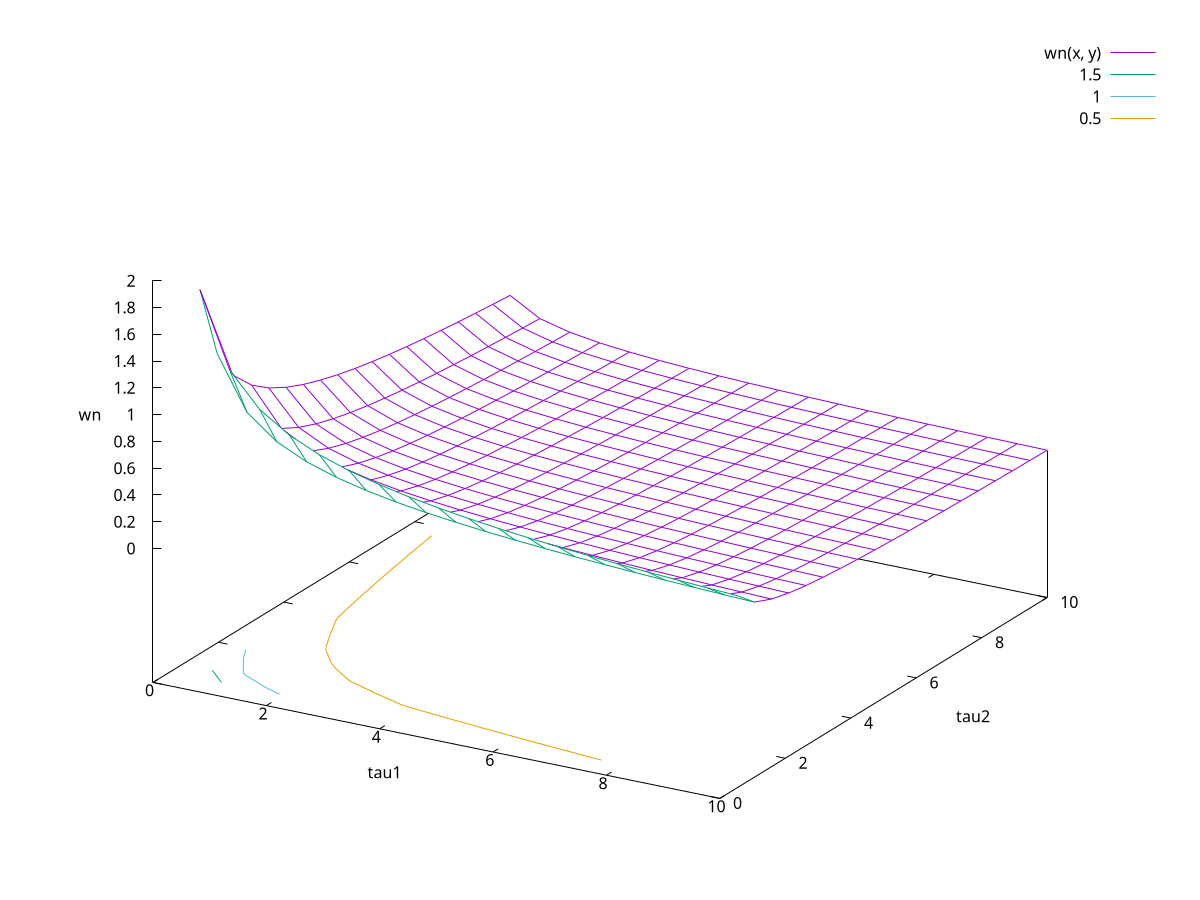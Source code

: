 #natural frequency for tau1 and tau2

set samples 20
set isosamples 20
set hidden3d

set xrange [0:10]
set yrange [0:10]

#natural frequency wn
wn(x, y) = (sqrt(1/(x*y)))
set contour
set xlabel "tau1"
set ylabel "tau2"
set zlabel "wn"
set term fig color
set output "natural.fig"
splot wn(x, y)
















